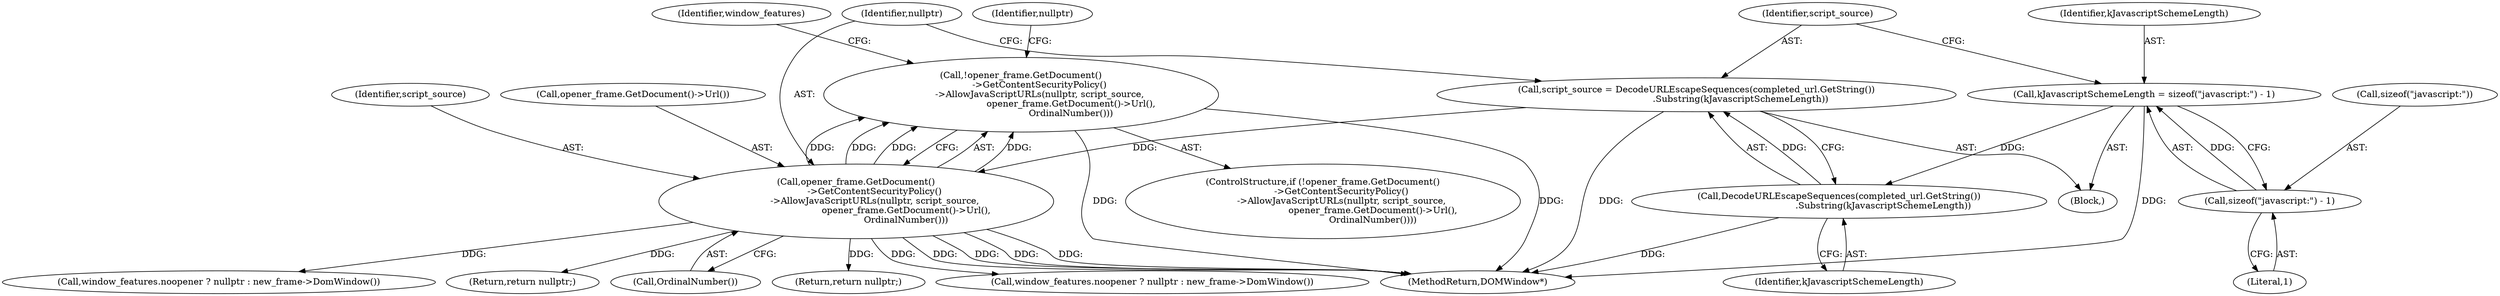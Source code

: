 digraph "0_Chrome_7d803fd8bbb8a2f3b626851a5ce58244efa0798a@API" {
"1000166" [label="(Call,!opener_frame.GetDocument()\n             ->GetContentSecurityPolicy()\n             ->AllowJavaScriptURLs(nullptr, script_source,\n                                   opener_frame.GetDocument()->Url(),\n                                   OrdinalNumber()))"];
"1000167" [label="(Call,opener_frame.GetDocument()\n             ->GetContentSecurityPolicy()\n             ->AllowJavaScriptURLs(nullptr, script_source,\n                                   opener_frame.GetDocument()->Url(),\n                                   OrdinalNumber()))"];
"1000161" [label="(Call,script_source = DecodeURLEscapeSequences(completed_url.GetString())\n                               .Substring(kJavascriptSchemeLength))"];
"1000163" [label="(Call,DecodeURLEscapeSequences(completed_url.GetString())\n                               .Substring(kJavascriptSchemeLength))"];
"1000154" [label="(Call,kJavascriptSchemeLength = sizeof(\"javascript:\") - 1)"];
"1000156" [label="(Call,sizeof(\"javascript:\") - 1)"];
"1000157" [label="(Call,sizeof(\"javascript:\"))"];
"1000169" [label="(Identifier,script_source)"];
"1000166" [label="(Call,!opener_frame.GetDocument()\n             ->GetContentSecurityPolicy()\n             ->AllowJavaScriptURLs(nullptr, script_source,\n                                   opener_frame.GetDocument()->Url(),\n                                   OrdinalNumber()))"];
"1000167" [label="(Call,opener_frame.GetDocument()\n             ->GetContentSecurityPolicy()\n             ->AllowJavaScriptURLs(nullptr, script_source,\n                                   opener_frame.GetDocument()->Url(),\n                                   OrdinalNumber()))"];
"1000260" [label="(MethodReturn,DOMWindow*)"];
"1000165" [label="(ControlStructure,if (!opener_frame.GetDocument()\n             ->GetContentSecurityPolicy()\n             ->AllowJavaScriptURLs(nullptr, script_source,\n                                   opener_frame.GetDocument()->Url(),\n                                   OrdinalNumber())))"];
"1000174" [label="(Identifier,nullptr)"];
"1000161" [label="(Call,script_source = DecodeURLEscapeSequences(completed_url.GetString())\n                               .Substring(kJavascriptSchemeLength))"];
"1000177" [label="(Identifier,window_features)"];
"1000225" [label="(Call,window_features.noopener ? nullptr : new_frame->DomWindow())"];
"1000164" [label="(Identifier,kJavascriptSchemeLength)"];
"1000163" [label="(Call,DecodeURLEscapeSequences(completed_url.GetString())\n                               .Substring(kJavascriptSchemeLength))"];
"1000159" [label="(Literal,1)"];
"1000152" [label="(Block,)"];
"1000156" [label="(Call,sizeof(\"javascript:\") - 1)"];
"1000170" [label="(Call,opener_frame.GetDocument()->Url())"];
"1000173" [label="(Return,return nullptr;)"];
"1000171" [label="(Call,OrdinalNumber())"];
"1000168" [label="(Identifier,nullptr)"];
"1000218" [label="(Return,return nullptr;)"];
"1000155" [label="(Identifier,kJavascriptSchemeLength)"];
"1000162" [label="(Identifier,script_source)"];
"1000254" [label="(Call,window_features.noopener ? nullptr : new_frame->DomWindow())"];
"1000154" [label="(Call,kJavascriptSchemeLength = sizeof(\"javascript:\") - 1)"];
"1000166" -> "1000165"  [label="AST: "];
"1000166" -> "1000167"  [label="CFG: "];
"1000167" -> "1000166"  [label="AST: "];
"1000174" -> "1000166"  [label="CFG: "];
"1000177" -> "1000166"  [label="CFG: "];
"1000166" -> "1000260"  [label="DDG: "];
"1000166" -> "1000260"  [label="DDG: "];
"1000167" -> "1000166"  [label="DDG: "];
"1000167" -> "1000166"  [label="DDG: "];
"1000167" -> "1000166"  [label="DDG: "];
"1000167" -> "1000166"  [label="DDG: "];
"1000167" -> "1000171"  [label="CFG: "];
"1000168" -> "1000167"  [label="AST: "];
"1000169" -> "1000167"  [label="AST: "];
"1000170" -> "1000167"  [label="AST: "];
"1000171" -> "1000167"  [label="AST: "];
"1000167" -> "1000260"  [label="DDG: "];
"1000167" -> "1000260"  [label="DDG: "];
"1000167" -> "1000260"  [label="DDG: "];
"1000167" -> "1000260"  [label="DDG: "];
"1000161" -> "1000167"  [label="DDG: "];
"1000167" -> "1000173"  [label="DDG: "];
"1000167" -> "1000218"  [label="DDG: "];
"1000167" -> "1000225"  [label="DDG: "];
"1000167" -> "1000254"  [label="DDG: "];
"1000161" -> "1000152"  [label="AST: "];
"1000161" -> "1000163"  [label="CFG: "];
"1000162" -> "1000161"  [label="AST: "];
"1000163" -> "1000161"  [label="AST: "];
"1000168" -> "1000161"  [label="CFG: "];
"1000161" -> "1000260"  [label="DDG: "];
"1000163" -> "1000161"  [label="DDG: "];
"1000163" -> "1000164"  [label="CFG: "];
"1000164" -> "1000163"  [label="AST: "];
"1000163" -> "1000260"  [label="DDG: "];
"1000154" -> "1000163"  [label="DDG: "];
"1000154" -> "1000152"  [label="AST: "];
"1000154" -> "1000156"  [label="CFG: "];
"1000155" -> "1000154"  [label="AST: "];
"1000156" -> "1000154"  [label="AST: "];
"1000162" -> "1000154"  [label="CFG: "];
"1000154" -> "1000260"  [label="DDG: "];
"1000156" -> "1000154"  [label="DDG: "];
"1000156" -> "1000159"  [label="CFG: "];
"1000157" -> "1000156"  [label="AST: "];
"1000159" -> "1000156"  [label="AST: "];
}
